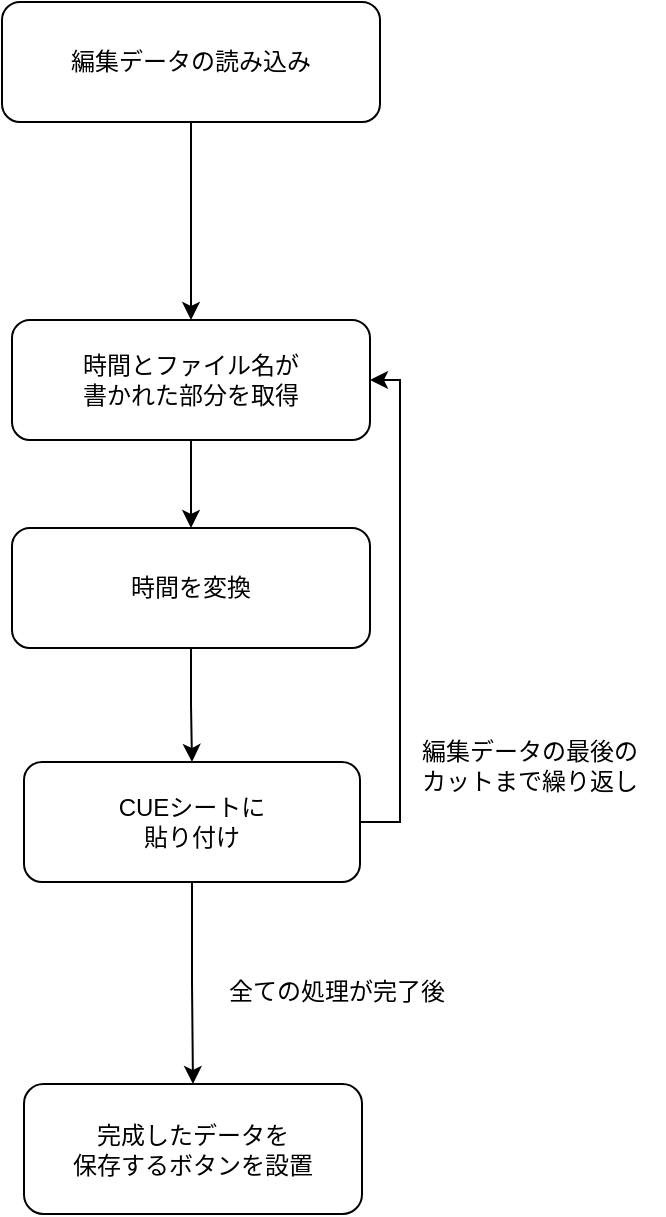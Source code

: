 <mxfile version="24.6.0" type="github">
  <diagram name="Page-1" id="EoyT6gYv0sLyLPtV19ZA">
    <mxGraphModel dx="1191" dy="1163" grid="0" gridSize="10" guides="1" tooltips="1" connect="1" arrows="1" fold="1" page="0" pageScale="1" pageWidth="850" pageHeight="1100" math="0" shadow="0">
      <root>
        <mxCell id="0" />
        <mxCell id="1" parent="0" />
        <mxCell id="FMEWAEgyTm79VxKZXJZd-10" value="" style="edgeStyle=orthogonalEdgeStyle;rounded=0;orthogonalLoop=1;jettySize=auto;html=1;" edge="1" parent="1" source="FMEWAEgyTm79VxKZXJZd-1" target="FMEWAEgyTm79VxKZXJZd-3">
          <mxGeometry relative="1" as="geometry" />
        </mxCell>
        <mxCell id="FMEWAEgyTm79VxKZXJZd-1" value="編集データの読み込み" style="rounded=1;whiteSpace=wrap;html=1;" vertex="1" parent="1">
          <mxGeometry x="25" y="-80" width="189" height="60" as="geometry" />
        </mxCell>
        <mxCell id="FMEWAEgyTm79VxKZXJZd-8" value="" style="edgeStyle=orthogonalEdgeStyle;rounded=0;orthogonalLoop=1;jettySize=auto;html=1;" edge="1" parent="1" source="FMEWAEgyTm79VxKZXJZd-3" target="FMEWAEgyTm79VxKZXJZd-4">
          <mxGeometry relative="1" as="geometry" />
        </mxCell>
        <mxCell id="FMEWAEgyTm79VxKZXJZd-3" value="時間とファイル名が&lt;div&gt;書かれた部分を取得&lt;/div&gt;" style="rounded=1;whiteSpace=wrap;html=1;" vertex="1" parent="1">
          <mxGeometry x="30" y="79" width="179" height="60" as="geometry" />
        </mxCell>
        <mxCell id="FMEWAEgyTm79VxKZXJZd-9" value="" style="edgeStyle=orthogonalEdgeStyle;rounded=0;orthogonalLoop=1;jettySize=auto;html=1;" edge="1" parent="1" source="FMEWAEgyTm79VxKZXJZd-4" target="FMEWAEgyTm79VxKZXJZd-5">
          <mxGeometry relative="1" as="geometry" />
        </mxCell>
        <mxCell id="FMEWAEgyTm79VxKZXJZd-4" value="時間を変換" style="rounded=1;whiteSpace=wrap;html=1;" vertex="1" parent="1">
          <mxGeometry x="30" y="183" width="179" height="60" as="geometry" />
        </mxCell>
        <mxCell id="FMEWAEgyTm79VxKZXJZd-11" style="edgeStyle=orthogonalEdgeStyle;rounded=0;orthogonalLoop=1;jettySize=auto;html=1;entryX=1;entryY=0.5;entryDx=0;entryDy=0;exitX=1;exitY=0.5;exitDx=0;exitDy=0;" edge="1" parent="1" source="FMEWAEgyTm79VxKZXJZd-5" target="FMEWAEgyTm79VxKZXJZd-3">
          <mxGeometry relative="1" as="geometry">
            <mxPoint x="236" y="258" as="sourcePoint" />
            <mxPoint x="325" y="67" as="targetPoint" />
          </mxGeometry>
        </mxCell>
        <mxCell id="FMEWAEgyTm79VxKZXJZd-15" value="" style="edgeStyle=orthogonalEdgeStyle;rounded=0;orthogonalLoop=1;jettySize=auto;html=1;" edge="1" parent="1" source="FMEWAEgyTm79VxKZXJZd-5" target="FMEWAEgyTm79VxKZXJZd-14">
          <mxGeometry relative="1" as="geometry" />
        </mxCell>
        <mxCell id="FMEWAEgyTm79VxKZXJZd-5" value="CUEシートに&lt;div&gt;貼り付け&lt;/div&gt;" style="rounded=1;whiteSpace=wrap;html=1;" vertex="1" parent="1">
          <mxGeometry x="36" y="300" width="168" height="60" as="geometry" />
        </mxCell>
        <mxCell id="FMEWAEgyTm79VxKZXJZd-12" value="編集データの最後のカットまで繰り返し" style="text;strokeColor=none;fillColor=none;align=left;verticalAlign=middle;spacingLeft=4;spacingRight=4;overflow=hidden;points=[[0,0.5],[1,0.5]];portConstraint=eastwest;rotatable=0;whiteSpace=wrap;html=1;" vertex="1" parent="1">
          <mxGeometry x="229" y="278" width="127" height="48" as="geometry" />
        </mxCell>
        <mxCell id="FMEWAEgyTm79VxKZXJZd-14" value="完成したデータを&lt;div&gt;保存するボタンを設置&lt;/div&gt;" style="rounded=1;whiteSpace=wrap;html=1;" vertex="1" parent="1">
          <mxGeometry x="36" y="461" width="169" height="65" as="geometry" />
        </mxCell>
        <mxCell id="FMEWAEgyTm79VxKZXJZd-16" value="全ての処理が完了後" style="text;html=1;align=center;verticalAlign=middle;whiteSpace=wrap;rounded=0;" vertex="1" parent="1">
          <mxGeometry x="131" y="400" width="123" height="30" as="geometry" />
        </mxCell>
      </root>
    </mxGraphModel>
  </diagram>
</mxfile>
